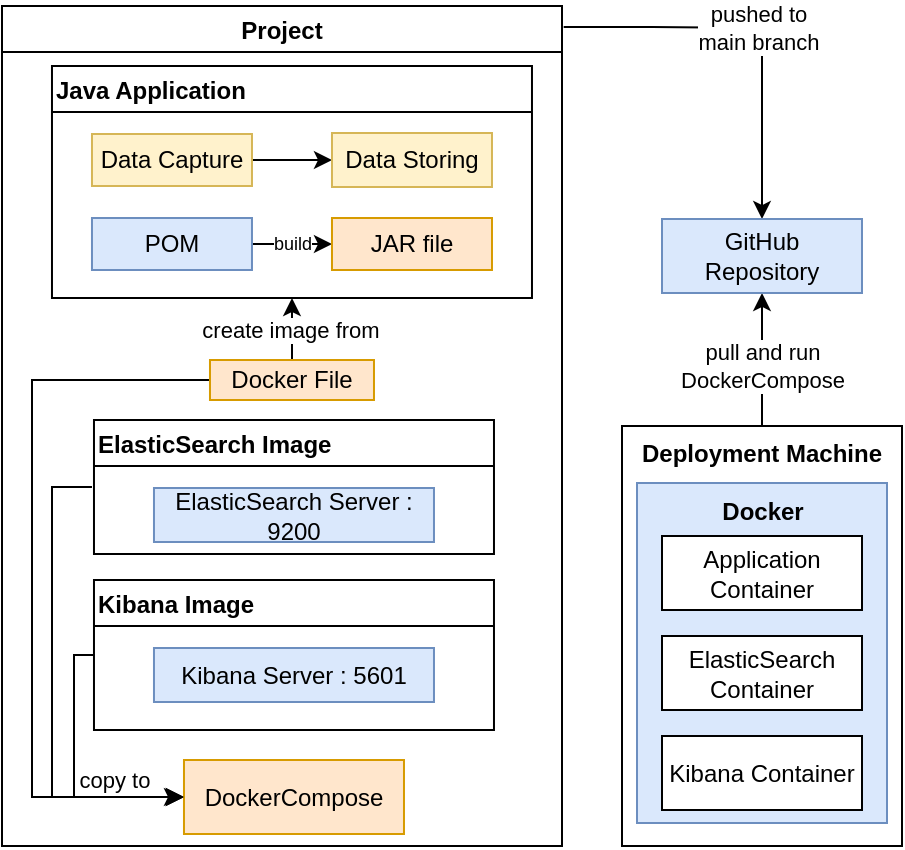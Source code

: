 <mxfile version="14.6.9" type="device"><diagram id="C5RBs43oDa-KdzZeNtuy" name="Page-1"><mxGraphModel dx="1185" dy="588" grid="1" gridSize="10" guides="1" tooltips="1" connect="1" arrows="1" fold="1" page="1" pageScale="1" pageWidth="827" pageHeight="1169" math="0" shadow="0"><root><mxCell id="WIyWlLk6GJQsqaUBKTNV-0"/><mxCell id="WIyWlLk6GJQsqaUBKTNV-1" parent="WIyWlLk6GJQsqaUBKTNV-0"/><mxCell id="Fl3eIMxizCcr90RqfK1m-6" value="pull and run&lt;br&gt;DockerCompose" style="edgeStyle=orthogonalEdgeStyle;rounded=0;orthogonalLoop=1;jettySize=auto;html=1;entryX=0.5;entryY=1;entryDx=0;entryDy=0;" edge="1" parent="WIyWlLk6GJQsqaUBKTNV-1" source="RZ7YQKyz_Bw_L21Ou1gN-133" target="RZ7YQKyz_Bw_L21Ou1gN-125"><mxGeometry x="-0.091" relative="1" as="geometry"><mxPoint as="offset"/></mxGeometry></mxCell><mxCell id="RZ7YQKyz_Bw_L21Ou1gN-133" value="&lt;span&gt;Deployment Machine&lt;/span&gt;" style="rounded=0;whiteSpace=wrap;html=1;align=center;verticalAlign=top;fontStyle=1" parent="WIyWlLk6GJQsqaUBKTNV-1" vertex="1"><mxGeometry x="390" y="660" width="140" height="210" as="geometry"/></mxCell><mxCell id="Fl3eIMxizCcr90RqfK1m-1" value="pushed to&lt;br&gt;main branch" style="edgeStyle=orthogonalEdgeStyle;rounded=0;orthogonalLoop=1;jettySize=auto;html=1;entryX=0.5;entryY=0;entryDx=0;entryDy=0;exitX=1.003;exitY=0.025;exitDx=0;exitDy=0;exitPerimeter=0;" edge="1" parent="WIyWlLk6GJQsqaUBKTNV-1" source="RZ7YQKyz_Bw_L21Ou1gN-81" target="RZ7YQKyz_Bw_L21Ou1gN-125"><mxGeometry relative="1" as="geometry"><Array as="points"><mxPoint x="405" y="461"/><mxPoint x="500" y="461"/></Array></mxGeometry></mxCell><mxCell id="RZ7YQKyz_Bw_L21Ou1gN-81" value="Project" style="swimlane;" parent="WIyWlLk6GJQsqaUBKTNV-1" vertex="1"><mxGeometry x="80" y="450" width="280" height="420" as="geometry"/></mxCell><mxCell id="RZ7YQKyz_Bw_L21Ou1gN-1" value="Java Application " style="swimlane;align=left;" parent="RZ7YQKyz_Bw_L21Ou1gN-81" vertex="1"><mxGeometry x="24.99" y="30" width="240" height="116" as="geometry"/></mxCell><mxCell id="RZ7YQKyz_Bw_L21Ou1gN-68" style="edgeStyle=orthogonalEdgeStyle;rounded=0;orthogonalLoop=1;jettySize=auto;html=1;entryX=0;entryY=0.5;entryDx=0;entryDy=0;" parent="RZ7YQKyz_Bw_L21Ou1gN-1" source="RZ7YQKyz_Bw_L21Ou1gN-65" target="RZ7YQKyz_Bw_L21Ou1gN-66" edge="1"><mxGeometry relative="1" as="geometry"/></mxCell><mxCell id="RZ7YQKyz_Bw_L21Ou1gN-65" value="&lt;span&gt;Data Capture&lt;/span&gt;" style="rounded=0;whiteSpace=wrap;html=1;align=center;verticalAlign=middle;fontStyle=0;fillColor=#fff2cc;strokeColor=#d6b656;" parent="RZ7YQKyz_Bw_L21Ou1gN-1" vertex="1"><mxGeometry x="20" y="34" width="80" height="26" as="geometry"/></mxCell><mxCell id="RZ7YQKyz_Bw_L21Ou1gN-66" value="&lt;span&gt;Data Storing&lt;/span&gt;" style="rounded=0;whiteSpace=wrap;html=1;align=center;verticalAlign=middle;fontStyle=0;fillColor=#fff2cc;strokeColor=#d6b656;" parent="RZ7YQKyz_Bw_L21Ou1gN-1" vertex="1"><mxGeometry x="140" y="33.5" width="80" height="27" as="geometry"/></mxCell><mxCell id="RZ7YQKyz_Bw_L21Ou1gN-80" value="build" style="edgeStyle=orthogonalEdgeStyle;rounded=0;orthogonalLoop=1;jettySize=auto;html=1;entryX=0;entryY=0.5;entryDx=0;entryDy=0;fontSize=9;" parent="RZ7YQKyz_Bw_L21Ou1gN-1" source="RZ7YQKyz_Bw_L21Ou1gN-78" target="RZ7YQKyz_Bw_L21Ou1gN-79" edge="1"><mxGeometry relative="1" as="geometry"/></mxCell><mxCell id="RZ7YQKyz_Bw_L21Ou1gN-78" value="&lt;span&gt;POM&lt;/span&gt;" style="rounded=0;whiteSpace=wrap;html=1;align=center;verticalAlign=middle;fontStyle=0;fillColor=#dae8fc;strokeColor=#6c8ebf;" parent="RZ7YQKyz_Bw_L21Ou1gN-1" vertex="1"><mxGeometry x="20" y="76" width="80" height="26" as="geometry"/></mxCell><mxCell id="RZ7YQKyz_Bw_L21Ou1gN-79" value="&lt;span&gt;JAR file&lt;/span&gt;" style="rounded=0;whiteSpace=wrap;html=1;align=center;verticalAlign=middle;fontStyle=0;fillColor=#ffe6cc;strokeColor=#d79b00;" parent="RZ7YQKyz_Bw_L21Ou1gN-1" vertex="1"><mxGeometry x="140" y="76" width="80" height="26" as="geometry"/></mxCell><mxCell id="Fl3eIMxizCcr90RqfK1m-4" style="edgeStyle=orthogonalEdgeStyle;rounded=0;orthogonalLoop=1;jettySize=auto;html=1;entryX=0;entryY=0.5;entryDx=0;entryDy=0;" edge="1" parent="RZ7YQKyz_Bw_L21Ou1gN-81" source="RZ7YQKyz_Bw_L21Ou1gN-75" target="Fl3eIMxizCcr90RqfK1m-0"><mxGeometry relative="1" as="geometry"><Array as="points"><mxPoint x="35.99" y="325"/><mxPoint x="35.99" y="396"/></Array></mxGeometry></mxCell><mxCell id="RZ7YQKyz_Bw_L21Ou1gN-75" value="Kibana Image" style="swimlane;align=left;" parent="RZ7YQKyz_Bw_L21Ou1gN-81" vertex="1"><mxGeometry x="45.99" y="287" width="200" height="75" as="geometry"/></mxCell><mxCell id="RZ7YQKyz_Bw_L21Ou1gN-76" value="&lt;span&gt;Kibana Server : 5601&lt;/span&gt;" style="rounded=0;whiteSpace=wrap;html=1;align=center;verticalAlign=middle;fontStyle=0;fillColor=#dae8fc;strokeColor=#6c8ebf;" parent="RZ7YQKyz_Bw_L21Ou1gN-75" vertex="1"><mxGeometry x="30" y="34" width="140" height="27" as="geometry"/></mxCell><mxCell id="Fl3eIMxizCcr90RqfK1m-3" value="copy to" style="edgeStyle=orthogonalEdgeStyle;rounded=0;orthogonalLoop=1;jettySize=auto;html=1;entryX=0;entryY=0.5;entryDx=0;entryDy=0;" edge="1" parent="RZ7YQKyz_Bw_L21Ou1gN-81"><mxGeometry x="0.717" y="9" relative="1" as="geometry"><mxPoint x="44.99" y="240.514" as="sourcePoint"/><mxPoint x="89.99" y="395.5" as="targetPoint"/><Array as="points"><mxPoint x="24.99" y="241"/><mxPoint x="24.99" y="396"/></Array><mxPoint as="offset"/></mxGeometry></mxCell><mxCell id="RZ7YQKyz_Bw_L21Ou1gN-69" value="ElasticSearch Image" style="swimlane;align=left;" parent="RZ7YQKyz_Bw_L21Ou1gN-81" vertex="1"><mxGeometry x="45.99" y="207" width="200" height="67" as="geometry"/></mxCell><mxCell id="RZ7YQKyz_Bw_L21Ou1gN-73" value="&lt;span&gt;ElasticSearch Server : 9200&lt;/span&gt;" style="rounded=0;whiteSpace=wrap;html=1;align=center;verticalAlign=middle;fontStyle=0;fillColor=#dae8fc;strokeColor=#6c8ebf;" parent="RZ7YQKyz_Bw_L21Ou1gN-69" vertex="1"><mxGeometry x="30" y="34" width="140" height="27" as="geometry"/></mxCell><mxCell id="Fl3eIMxizCcr90RqfK1m-0" value="&lt;span&gt;DockerCompose&lt;/span&gt;" style="rounded=0;whiteSpace=wrap;html=1;align=center;verticalAlign=middle;fontStyle=0;fillColor=#ffe6cc;strokeColor=#d79b00;" vertex="1" parent="RZ7YQKyz_Bw_L21Ou1gN-81"><mxGeometry x="90.99" y="377" width="110" height="37" as="geometry"/></mxCell><mxCell id="Fl3eIMxizCcr90RqfK1m-9" value="create image from" style="edgeStyle=orthogonalEdgeStyle;rounded=0;orthogonalLoop=1;jettySize=auto;html=1;entryX=0.5;entryY=1;entryDx=0;entryDy=0;" edge="1" parent="RZ7YQKyz_Bw_L21Ou1gN-81" source="Fl3eIMxizCcr90RqfK1m-7" target="RZ7YQKyz_Bw_L21Ou1gN-1"><mxGeometry x="-0.375" y="1" relative="1" as="geometry"><mxPoint as="offset"/></mxGeometry></mxCell><mxCell id="Fl3eIMxizCcr90RqfK1m-10" style="edgeStyle=orthogonalEdgeStyle;rounded=0;orthogonalLoop=1;jettySize=auto;html=1;entryX=0;entryY=0.5;entryDx=0;entryDy=0;" edge="1" parent="RZ7YQKyz_Bw_L21Ou1gN-81" source="Fl3eIMxizCcr90RqfK1m-7" target="Fl3eIMxizCcr90RqfK1m-0"><mxGeometry relative="1" as="geometry"><Array as="points"><mxPoint x="14.99" y="187"/><mxPoint x="14.99" y="395"/></Array></mxGeometry></mxCell><mxCell id="Fl3eIMxizCcr90RqfK1m-7" value="&lt;span&gt;Docker File&lt;/span&gt;" style="rounded=0;whiteSpace=wrap;html=1;align=center;verticalAlign=middle;fontStyle=0;fillColor=#ffe6cc;strokeColor=#d79b00;" vertex="1" parent="RZ7YQKyz_Bw_L21Ou1gN-81"><mxGeometry x="103.99" y="177" width="82" height="20" as="geometry"/></mxCell><mxCell id="RZ7YQKyz_Bw_L21Ou1gN-125" value="&lt;span&gt;GitHub Repository&lt;/span&gt;" style="rounded=0;whiteSpace=wrap;html=1;align=center;verticalAlign=middle;fontStyle=0;fillColor=#dae8fc;strokeColor=#6c8ebf;" parent="WIyWlLk6GJQsqaUBKTNV-1" vertex="1"><mxGeometry x="410" y="556.5" width="100" height="37" as="geometry"/></mxCell><mxCell id="RZ7YQKyz_Bw_L21Ou1gN-134" value="&lt;span&gt;Docker&lt;/span&gt;" style="rounded=0;whiteSpace=wrap;html=1;align=center;verticalAlign=top;fontStyle=1;fillColor=#dae8fc;strokeColor=#6c8ebf;" parent="WIyWlLk6GJQsqaUBKTNV-1" vertex="1"><mxGeometry x="397.5" y="688.5" width="125" height="170" as="geometry"/></mxCell><mxCell id="RZ7YQKyz_Bw_L21Ou1gN-135" value="Application Container" style="rounded=0;whiteSpace=wrap;html=1;align=center;verticalAlign=middle;fontStyle=0;" parent="WIyWlLk6GJQsqaUBKTNV-1" vertex="1"><mxGeometry x="410" y="715" width="100" height="37" as="geometry"/></mxCell><mxCell id="RZ7YQKyz_Bw_L21Ou1gN-136" value="&lt;span&gt;ElasticSearch Container&lt;/span&gt;&lt;span style=&quot;color: rgba(0 , 0 , 0 , 0) ; font-family: monospace ; font-size: 0px&quot;&gt;%3CmxGraphModel%3E%3Croot%3E%3CmxCell%20id%3D%220%22%2F%3E%3CmxCell%20id%3D%221%22%20parent%3D%220%22%2F%3E%3CmxCell%20id%3D%222%22%20value%3D%22%26lt%3Bspan%26gt%3BKibana%20Container%26lt%3B%2Fspan%26gt%3B%22%20style%3D%22rounded%3D0%3BwhiteSpace%3Dwrap%3Bhtml%3D1%3Balign%3Dcenter%3BverticalAlign%3Dmiddle%3BfontStyle%3D0%22%20vertex%3D%221%22%20parent%3D%221%22%3E%3CmxGeometry%20x%3D%22550%22%20y%3D%22730%22%20width%3D%22100%22%20height%3D%2237%22%20as%3D%22geometry%22%2F%3E%3C%2FmxCell%3E%3C%2Froot%3E%3C%2FmxGraphModel%3E&lt;/span&gt;" style="rounded=0;whiteSpace=wrap;html=1;align=center;verticalAlign=middle;fontStyle=0;" parent="WIyWlLk6GJQsqaUBKTNV-1" vertex="1"><mxGeometry x="410" y="765" width="100" height="37" as="geometry"/></mxCell><mxCell id="RZ7YQKyz_Bw_L21Ou1gN-137" value="&lt;span&gt;Kibana Container&lt;/span&gt;" style="rounded=0;whiteSpace=wrap;html=1;align=center;verticalAlign=middle;fontStyle=0;" parent="WIyWlLk6GJQsqaUBKTNV-1" vertex="1"><mxGeometry x="410" y="815" width="100" height="37" as="geometry"/></mxCell></root></mxGraphModel></diagram></mxfile>